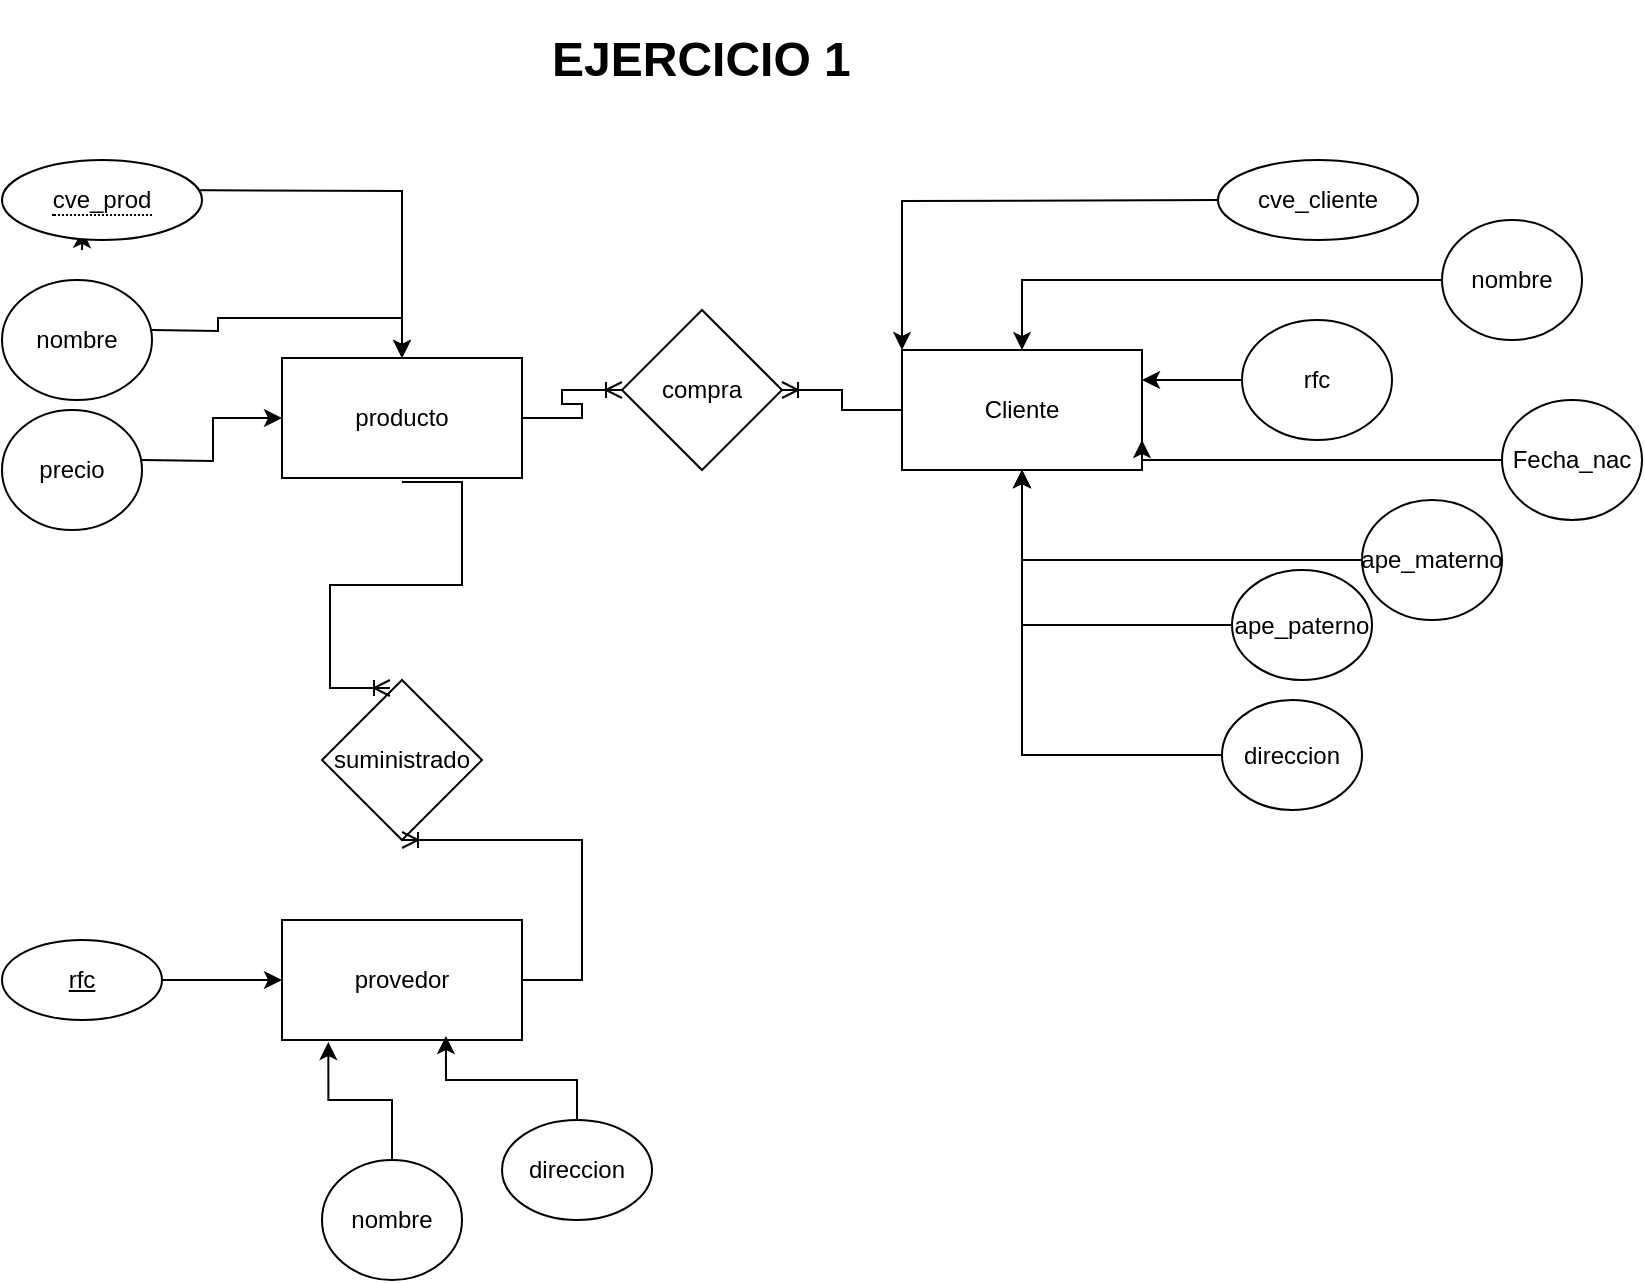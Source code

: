 <mxfile version="21.5.0" type="github">
  <diagram name="Página-1" id="QlF30DgO23kl-ejPTr6H">
    <mxGraphModel dx="1618" dy="796" grid="1" gridSize="10" guides="1" tooltips="1" connect="1" arrows="1" fold="1" page="1" pageScale="1" pageWidth="827" pageHeight="1169" math="0" shadow="0">
      <root>
        <mxCell id="0" />
        <mxCell id="1" parent="0" />
        <mxCell id="QlFemAFxS4Am1Kz2Skcr-2" value="&lt;font style=&quot;vertical-align: inherit;&quot;&gt;&lt;font style=&quot;vertical-align: inherit;&quot;&gt;Cliente&lt;/font&gt;&lt;/font&gt;" style="rounded=0;whiteSpace=wrap;html=1;" parent="1" vertex="1">
          <mxGeometry x="450" y="495" width="120" height="60" as="geometry" />
        </mxCell>
        <mxCell id="QlFemAFxS4Am1Kz2Skcr-4" style="edgeStyle=orthogonalEdgeStyle;rounded=0;orthogonalLoop=1;jettySize=auto;html=1;" parent="1" source="QlFemAFxS4Am1Kz2Skcr-3" target="QlFemAFxS4Am1Kz2Skcr-2" edge="1">
          <mxGeometry relative="1" as="geometry" />
        </mxCell>
        <mxCell id="QlFemAFxS4Am1Kz2Skcr-3" value="&lt;font style=&quot;vertical-align: inherit;&quot;&gt;&lt;font style=&quot;vertical-align: inherit;&quot;&gt;nombre&lt;/font&gt;&lt;/font&gt;" style="ellipse;whiteSpace=wrap;html=1;" parent="1" vertex="1">
          <mxGeometry x="720" y="430" width="70" height="60" as="geometry" />
        </mxCell>
        <mxCell id="QlFemAFxS4Am1Kz2Skcr-6" style="edgeStyle=orthogonalEdgeStyle;rounded=0;orthogonalLoop=1;jettySize=auto;html=1;" parent="1" source="QlFemAFxS4Am1Kz2Skcr-5" target="QlFemAFxS4Am1Kz2Skcr-2" edge="1">
          <mxGeometry relative="1" as="geometry" />
        </mxCell>
        <mxCell id="QlFemAFxS4Am1Kz2Skcr-5" value="&lt;font style=&quot;vertical-align: inherit;&quot;&gt;&lt;font style=&quot;vertical-align: inherit;&quot;&gt;ape_paterno&lt;/font&gt;&lt;/font&gt;" style="ellipse;whiteSpace=wrap;html=1;" parent="1" vertex="1">
          <mxGeometry x="615" y="605" width="70" height="55" as="geometry" />
        </mxCell>
        <mxCell id="QlFemAFxS4Am1Kz2Skcr-8" style="edgeStyle=orthogonalEdgeStyle;rounded=0;orthogonalLoop=1;jettySize=auto;html=1;" parent="1" source="QlFemAFxS4Am1Kz2Skcr-7" target="QlFemAFxS4Am1Kz2Skcr-2" edge="1">
          <mxGeometry relative="1" as="geometry" />
        </mxCell>
        <mxCell id="QlFemAFxS4Am1Kz2Skcr-10" style="edgeStyle=orthogonalEdgeStyle;rounded=0;orthogonalLoop=1;jettySize=auto;html=1;" parent="1" source="QlFemAFxS4Am1Kz2Skcr-7" target="QlFemAFxS4Am1Kz2Skcr-2" edge="1">
          <mxGeometry relative="1" as="geometry">
            <Array as="points" />
          </mxGeometry>
        </mxCell>
        <mxCell id="TyybJpcUA5PZNV3QXTrk-1" style="edgeStyle=orthogonalEdgeStyle;rounded=0;orthogonalLoop=1;jettySize=auto;html=1;entryX=1;entryY=0.25;entryDx=0;entryDy=0;" parent="1" source="QlFemAFxS4Am1Kz2Skcr-9" target="QlFemAFxS4Am1Kz2Skcr-2" edge="1">
          <mxGeometry relative="1" as="geometry" />
        </mxCell>
        <mxCell id="QlFemAFxS4Am1Kz2Skcr-9" value="&lt;font style=&quot;vertical-align: inherit;&quot;&gt;&lt;font style=&quot;vertical-align: inherit;&quot;&gt;rfc&lt;/font&gt;&lt;/font&gt;" style="ellipse;whiteSpace=wrap;html=1;" parent="1" vertex="1">
          <mxGeometry x="620" y="480" width="75" height="60" as="geometry" />
        </mxCell>
        <mxCell id="QlFemAFxS4Am1Kz2Skcr-12" style="edgeStyle=orthogonalEdgeStyle;rounded=0;orthogonalLoop=1;jettySize=auto;html=1;" parent="1" source="QlFemAFxS4Am1Kz2Skcr-11" target="QlFemAFxS4Am1Kz2Skcr-2" edge="1">
          <mxGeometry relative="1" as="geometry" />
        </mxCell>
        <mxCell id="QlFemAFxS4Am1Kz2Skcr-11" value="&lt;font style=&quot;vertical-align: inherit;&quot;&gt;&lt;font style=&quot;vertical-align: inherit;&quot;&gt;&lt;font style=&quot;vertical-align: inherit;&quot;&gt;&lt;font style=&quot;vertical-align: inherit;&quot;&gt;direccion&lt;/font&gt;&lt;/font&gt;&lt;/font&gt;&lt;/font&gt;" style="ellipse;whiteSpace=wrap;html=1;" parent="1" vertex="1">
          <mxGeometry x="610" y="670" width="70" height="55" as="geometry" />
        </mxCell>
        <mxCell id="QlFemAFxS4Am1Kz2Skcr-14" style="edgeStyle=orthogonalEdgeStyle;rounded=0;orthogonalLoop=1;jettySize=auto;html=1;entryX=1;entryY=0.75;entryDx=0;entryDy=0;" parent="1" source="QlFemAFxS4Am1Kz2Skcr-13" target="QlFemAFxS4Am1Kz2Skcr-2" edge="1">
          <mxGeometry relative="1" as="geometry">
            <Array as="points">
              <mxPoint x="570" y="550" />
            </Array>
          </mxGeometry>
        </mxCell>
        <mxCell id="QlFemAFxS4Am1Kz2Skcr-13" value="&lt;font style=&quot;vertical-align: inherit;&quot;&gt;&lt;font style=&quot;vertical-align: inherit;&quot;&gt;Fecha_nac&lt;/font&gt;&lt;/font&gt;" style="ellipse;whiteSpace=wrap;html=1;" parent="1" vertex="1">
          <mxGeometry x="750" y="520" width="70" height="60" as="geometry" />
        </mxCell>
        <mxCell id="QlFemAFxS4Am1Kz2Skcr-15" value="&lt;font style=&quot;vertical-align: inherit;&quot;&gt;&lt;font style=&quot;vertical-align: inherit;&quot;&gt;&lt;font style=&quot;vertical-align: inherit;&quot;&gt;&lt;font style=&quot;vertical-align: inherit;&quot;&gt;producto&lt;/font&gt;&lt;/font&gt;&lt;/font&gt;&lt;/font&gt;" style="rounded=0;whiteSpace=wrap;html=1;" parent="1" vertex="1">
          <mxGeometry x="140" y="499" width="120" height="60" as="geometry" />
        </mxCell>
        <mxCell id="QlFemAFxS4Am1Kz2Skcr-17" style="edgeStyle=orthogonalEdgeStyle;rounded=0;orthogonalLoop=1;jettySize=auto;html=1;" parent="1" target="QlFemAFxS4Am1Kz2Skcr-15" edge="1">
          <mxGeometry relative="1" as="geometry">
            <mxPoint x="75" y="485" as="sourcePoint" />
          </mxGeometry>
        </mxCell>
        <mxCell id="QlFemAFxS4Am1Kz2Skcr-16" value="&lt;font style=&quot;vertical-align: inherit;&quot;&gt;&lt;font style=&quot;vertical-align: inherit;&quot;&gt;&lt;font style=&quot;vertical-align: inherit;&quot;&gt;&lt;font style=&quot;vertical-align: inherit;&quot;&gt;nombre&lt;/font&gt;&lt;/font&gt;&lt;/font&gt;&lt;/font&gt;" style="ellipse;whiteSpace=wrap;html=1;" parent="1" vertex="1">
          <mxGeometry y="460" width="75" height="60" as="geometry" />
        </mxCell>
        <mxCell id="QlFemAFxS4Am1Kz2Skcr-19" style="edgeStyle=orthogonalEdgeStyle;rounded=0;orthogonalLoop=1;jettySize=auto;html=1;" parent="1" target="QlFemAFxS4Am1Kz2Skcr-15" edge="1">
          <mxGeometry relative="1" as="geometry">
            <mxPoint x="70" y="550" as="sourcePoint" />
          </mxGeometry>
        </mxCell>
        <mxCell id="QlFemAFxS4Am1Kz2Skcr-18" value="&lt;font style=&quot;vertical-align: inherit;&quot;&gt;&lt;font style=&quot;vertical-align: inherit;&quot;&gt;precio&lt;/font&gt;&lt;/font&gt;" style="ellipse;whiteSpace=wrap;html=1;" parent="1" vertex="1">
          <mxGeometry y="525" width="70" height="60" as="geometry" />
        </mxCell>
        <mxCell id="QlFemAFxS4Am1Kz2Skcr-21" style="edgeStyle=orthogonalEdgeStyle;rounded=0;orthogonalLoop=1;jettySize=auto;html=1;" parent="1" target="QlFemAFxS4Am1Kz2Skcr-15" edge="1">
          <mxGeometry relative="1" as="geometry">
            <mxPoint x="80" y="415" as="sourcePoint" />
          </mxGeometry>
        </mxCell>
        <mxCell id="QlFemAFxS4Am1Kz2Skcr-23" style="edgeStyle=orthogonalEdgeStyle;rounded=0;orthogonalLoop=1;jettySize=auto;html=1;exitX=0.5;exitY=1;exitDx=0;exitDy=0;" parent="1" source="QlFemAFxS4Am1Kz2Skcr-3" target="QlFemAFxS4Am1Kz2Skcr-3" edge="1">
          <mxGeometry relative="1" as="geometry" />
        </mxCell>
        <mxCell id="QlFemAFxS4Am1Kz2Skcr-7" value="&lt;font style=&quot;vertical-align: inherit;&quot;&gt;&lt;font style=&quot;vertical-align: inherit;&quot;&gt;ape_materno&lt;/font&gt;&lt;/font&gt;" style="ellipse;whiteSpace=wrap;html=1;" parent="1" vertex="1">
          <mxGeometry x="680" y="570" width="70" height="60" as="geometry" />
        </mxCell>
        <mxCell id="QlFemAFxS4Am1Kz2Skcr-26" style="edgeStyle=orthogonalEdgeStyle;rounded=0;orthogonalLoop=1;jettySize=auto;html=1;entryX=0;entryY=0;entryDx=0;entryDy=0;" parent="1" target="QlFemAFxS4Am1Kz2Skcr-2" edge="1">
          <mxGeometry relative="1" as="geometry">
            <mxPoint x="610" y="420" as="sourcePoint" />
          </mxGeometry>
        </mxCell>
        <mxCell id="QlFemAFxS4Am1Kz2Skcr-27" value="&lt;font style=&quot;vertical-align: inherit;&quot;&gt;&lt;font style=&quot;vertical-align: inherit;&quot;&gt;provedor&lt;/font&gt;&lt;/font&gt;" style="rounded=0;whiteSpace=wrap;html=1;" parent="1" vertex="1">
          <mxGeometry x="140" y="780" width="120" height="60" as="geometry" />
        </mxCell>
        <mxCell id="QlFemAFxS4Am1Kz2Skcr-31" style="edgeStyle=orthogonalEdgeStyle;rounded=0;orthogonalLoop=1;jettySize=auto;html=1;entryX=0.683;entryY=0.967;entryDx=0;entryDy=0;entryPerimeter=0;" parent="1" target="QlFemAFxS4Am1Kz2Skcr-27" edge="1" source="QlFemAFxS4Am1Kz2Skcr-30">
          <mxGeometry relative="1" as="geometry">
            <mxPoint x="85" y="900" as="sourcePoint" />
            <mxPoint x="205" y="930" as="targetPoint" />
          </mxGeometry>
        </mxCell>
        <mxCell id="YsdIHq_rO9iu3enCDjn4-12" style="edgeStyle=orthogonalEdgeStyle;rounded=0;orthogonalLoop=1;jettySize=auto;html=1;" edge="1" parent="1" source="YsdIHq_rO9iu3enCDjn4-13" target="QlFemAFxS4Am1Kz2Skcr-27">
          <mxGeometry relative="1" as="geometry">
            <mxPoint x="75" y="765" as="sourcePoint" />
          </mxGeometry>
        </mxCell>
        <mxCell id="QlFemAFxS4Am1Kz2Skcr-29" value="&lt;font style=&quot;vertical-align: inherit;&quot;&gt;&lt;font style=&quot;vertical-align: inherit;&quot;&gt;nombre&lt;/font&gt;&lt;/font&gt;" style="ellipse;whiteSpace=wrap;html=1;" parent="1" vertex="1">
          <mxGeometry x="160" y="900" width="70" height="60" as="geometry" />
        </mxCell>
        <mxCell id="QlFemAFxS4Am1Kz2Skcr-33" style="edgeStyle=orthogonalEdgeStyle;rounded=0;orthogonalLoop=1;jettySize=auto;html=1;entryX=0.193;entryY=1.017;entryDx=0;entryDy=0;entryPerimeter=0;" parent="1" target="QlFemAFxS4Am1Kz2Skcr-27" edge="1" source="QlFemAFxS4Am1Kz2Skcr-29">
          <mxGeometry relative="1" as="geometry">
            <mxPoint x="75" y="830" as="sourcePoint" />
          </mxGeometry>
        </mxCell>
        <mxCell id="QlFemAFxS4Am1Kz2Skcr-30" value="&lt;font style=&quot;vertical-align: inherit;&quot;&gt;&lt;font style=&quot;vertical-align: inherit;&quot;&gt;direccion&lt;/font&gt;&lt;/font&gt;" style="ellipse;whiteSpace=wrap;html=1;" parent="1" vertex="1">
          <mxGeometry x="250" y="880" width="75" height="50" as="geometry" />
        </mxCell>
        <mxCell id="QlFemAFxS4Am1Kz2Skcr-34" value="&lt;font style=&quot;vertical-align: inherit;&quot;&gt;&lt;font style=&quot;vertical-align: inherit;&quot;&gt;compra&lt;/font&gt;&lt;/font&gt;" style="rhombus;whiteSpace=wrap;html=1;" parent="1" vertex="1">
          <mxGeometry x="310" y="475" width="80" height="80" as="geometry" />
        </mxCell>
        <mxCell id="QlFemAFxS4Am1Kz2Skcr-37" style="edgeStyle=orthogonalEdgeStyle;rounded=0;orthogonalLoop=1;jettySize=auto;html=1;exitX=0.5;exitY=1;exitDx=0;exitDy=0;entryX=0.503;entryY=0.833;entryDx=0;entryDy=0;entryPerimeter=0;fontFamily=Helvetica;fontSize=12;fontColor=default;" parent="1" edge="1">
          <mxGeometry relative="1" as="geometry">
            <mxPoint x="40" y="445" as="sourcePoint" />
            <mxPoint x="40.24" y="434.98" as="targetPoint" />
          </mxGeometry>
        </mxCell>
        <mxCell id="QlFemAFxS4Am1Kz2Skcr-38" value="&lt;font style=&quot;vertical-align: inherit;&quot;&gt;&lt;font style=&quot;vertical-align: inherit;&quot;&gt;suministrado&lt;/font&gt;&lt;/font&gt;" style="rhombus;whiteSpace=wrap;html=1;strokeColor=default;fontFamily=Helvetica;fontSize=12;fontColor=default;fillColor=default;" parent="1" vertex="1">
          <mxGeometry x="160" y="660" width="80" height="80" as="geometry" />
        </mxCell>
        <mxCell id="QlFemAFxS4Am1Kz2Skcr-42" value="&lt;h1&gt;&lt;font style=&quot;vertical-align: inherit;&quot;&gt;&lt;font style=&quot;vertical-align: inherit;&quot;&gt;EJERCICIO 1&lt;/font&gt;&lt;/font&gt;&lt;/h1&gt;" style="text;html=1;strokeColor=none;fillColor=none;spacing=5;spacingTop=-20;whiteSpace=wrap;overflow=hidden;rounded=0;fontSize=12;fontFamily=Helvetica;fontColor=default;" parent="1" vertex="1">
          <mxGeometry x="270" y="330" width="190" height="30" as="geometry" />
        </mxCell>
        <mxCell id="YsdIHq_rO9iu3enCDjn4-2" value="&lt;span style=&quot;border-bottom: 1px dotted&quot;&gt;cve_prod&lt;/span&gt;" style="ellipse;whiteSpace=wrap;html=1;align=center;" vertex="1" parent="1">
          <mxGeometry y="400" width="100" height="40" as="geometry" />
        </mxCell>
        <mxCell id="YsdIHq_rO9iu3enCDjn4-3" value="" style="edgeStyle=entityRelationEdgeStyle;fontSize=12;html=1;endArrow=ERoneToMany;rounded=0;entryX=0;entryY=0.5;entryDx=0;entryDy=0;" edge="1" parent="1" source="QlFemAFxS4Am1Kz2Skcr-15" target="QlFemAFxS4Am1Kz2Skcr-34">
          <mxGeometry width="100" height="100" relative="1" as="geometry">
            <mxPoint x="270" y="600" as="sourcePoint" />
            <mxPoint x="370" y="500" as="targetPoint" />
          </mxGeometry>
        </mxCell>
        <mxCell id="YsdIHq_rO9iu3enCDjn4-4" value="" style="edgeStyle=entityRelationEdgeStyle;fontSize=12;html=1;endArrow=ERoneToMany;rounded=0;" edge="1" parent="1" source="QlFemAFxS4Am1Kz2Skcr-2" target="QlFemAFxS4Am1Kz2Skcr-34">
          <mxGeometry width="100" height="100" relative="1" as="geometry">
            <mxPoint x="300" y="680" as="sourcePoint" />
            <mxPoint x="400" y="580" as="targetPoint" />
          </mxGeometry>
        </mxCell>
        <mxCell id="YsdIHq_rO9iu3enCDjn4-5" value="" style="edgeStyle=entityRelationEdgeStyle;fontSize=12;html=1;endArrow=ERoneToMany;rounded=0;entryX=0.5;entryY=1;entryDx=0;entryDy=0;" edge="1" parent="1" source="QlFemAFxS4Am1Kz2Skcr-27" target="QlFemAFxS4Am1Kz2Skcr-38">
          <mxGeometry width="100" height="100" relative="1" as="geometry">
            <mxPoint x="180" y="760" as="sourcePoint" />
            <mxPoint x="280" y="660" as="targetPoint" />
          </mxGeometry>
        </mxCell>
        <mxCell id="YsdIHq_rO9iu3enCDjn4-7" value="" style="edgeStyle=entityRelationEdgeStyle;fontSize=12;html=1;endArrow=ERoneToMany;rounded=0;entryX=0.425;entryY=0.025;entryDx=0;entryDy=0;entryPerimeter=0;exitX=0.5;exitY=1;exitDx=0;exitDy=0;" edge="1" parent="1">
          <mxGeometry width="100" height="100" relative="1" as="geometry">
            <mxPoint x="200" y="561" as="sourcePoint" />
            <mxPoint x="194" y="664" as="targetPoint" />
          </mxGeometry>
        </mxCell>
        <mxCell id="YsdIHq_rO9iu3enCDjn4-13" value="rfc" style="ellipse;whiteSpace=wrap;html=1;align=center;fontStyle=4;" vertex="1" parent="1">
          <mxGeometry y="790" width="80" height="40" as="geometry" />
        </mxCell>
        <mxCell id="YsdIHq_rO9iu3enCDjn4-14" value="cve_cliente" style="ellipse;whiteSpace=wrap;html=1;align=center;" vertex="1" parent="1">
          <mxGeometry x="608" y="400" width="100" height="40" as="geometry" />
        </mxCell>
      </root>
    </mxGraphModel>
  </diagram>
</mxfile>
